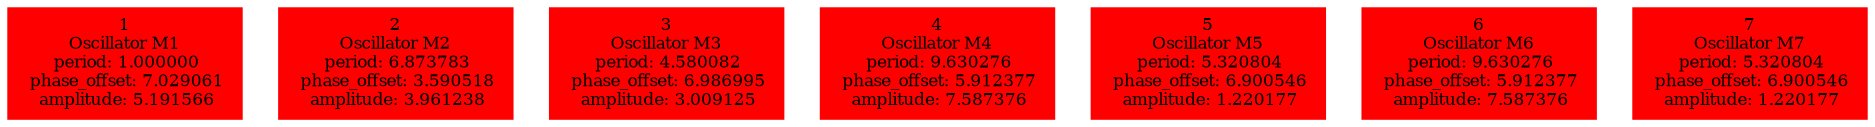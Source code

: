  digraph g{ forcelabels=true;
1 [label=<1<BR />Oscillator M1<BR /> period: 1.000000<BR /> phase_offset: 7.029061<BR /> amplitude: 5.191566>, shape=box,color=red,style=filled,fontsize=8];2 [label=<2<BR />Oscillator M2<BR /> period: 6.873783<BR /> phase_offset: 3.590518<BR /> amplitude: 3.961238>, shape=box,color=red,style=filled,fontsize=8];3 [label=<3<BR />Oscillator M3<BR /> period: 4.580082<BR /> phase_offset: 6.986995<BR /> amplitude: 3.009125>, shape=box,color=red,style=filled,fontsize=8];4 [label=<4<BR />Oscillator M4<BR /> period: 9.630276<BR /> phase_offset: 5.912377<BR /> amplitude: 7.587376>, shape=box,color=red,style=filled,fontsize=8];5 [label=<5<BR />Oscillator M5<BR /> period: 5.320804<BR /> phase_offset: 6.900546<BR /> amplitude: 1.220177>, shape=box,color=red,style=filled,fontsize=8];6 [label=<6<BR />Oscillator M6<BR /> period: 9.630276<BR /> phase_offset: 5.912377<BR /> amplitude: 7.587376>, shape=box,color=red,style=filled,fontsize=8];7 [label=<7<BR />Oscillator M7<BR /> period: 5.320804<BR /> phase_offset: 6.900546<BR /> amplitude: 1.220177>, shape=box,color=red,style=filled,fontsize=8]; }

